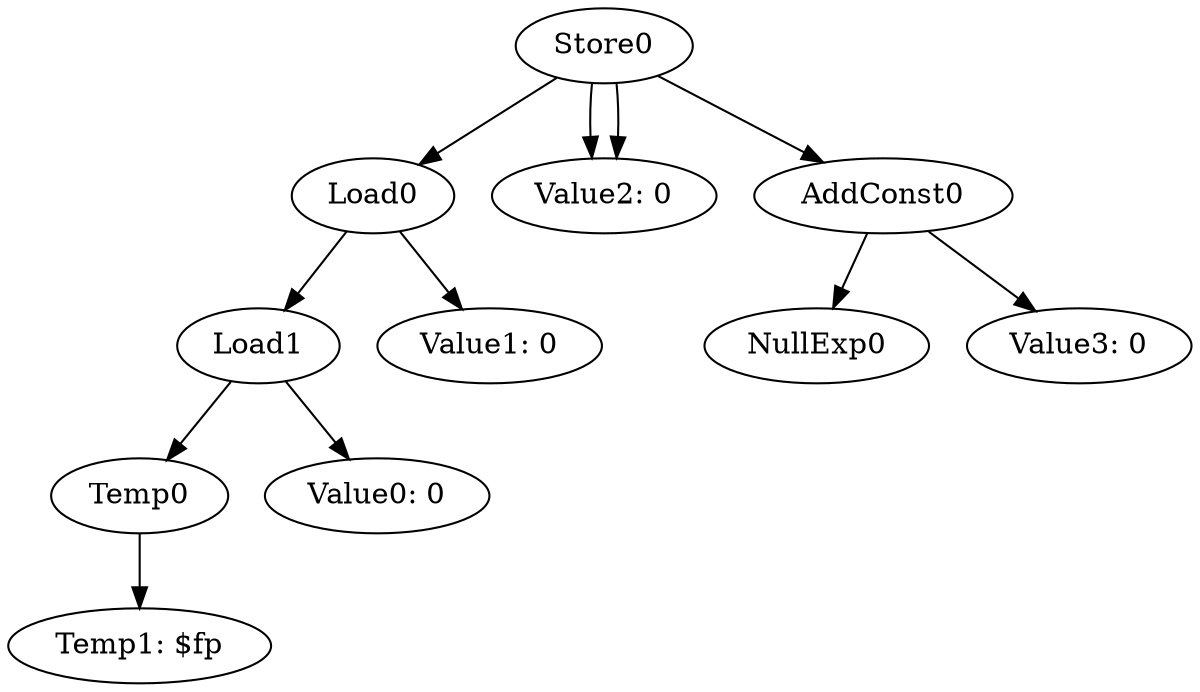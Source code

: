digraph {
	ordering = out;
	AddConst0 -> NullExp0;
	AddConst0 -> "Value3: 0";
	Temp0 -> "Temp1: $fp";
	Load0 -> Load1;
	Load0 -> "Value1: 0";
	Load1 -> Temp0;
	Load1 -> "Value0: 0";
	Store0 -> Load0;
	Store0 -> "Value2: 0";
	Store0 -> AddConst0;
	Store0 -> "Value2: 0";
}

